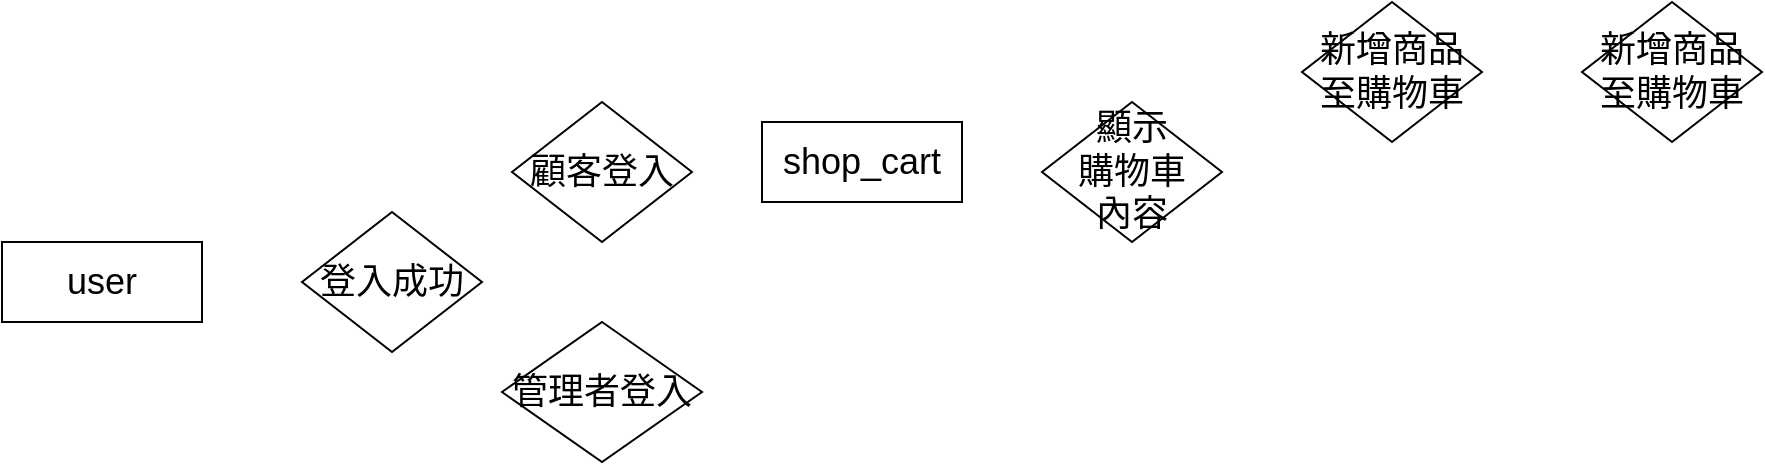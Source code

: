 <mxfile version="20.5.1" type="github">
  <diagram id="kFOTnbfPuyiyp_aMae8p" name="Page-1">
    <mxGraphModel dx="868" dy="482" grid="1" gridSize="10" guides="1" tooltips="1" connect="1" arrows="1" fold="1" page="1" pageScale="1" pageWidth="827" pageHeight="1169" math="0" shadow="0">
      <root>
        <mxCell id="0" />
        <mxCell id="1" parent="0" />
        <mxCell id="wisTz4SjFv2RytTbGVDD-1" value="&lt;font style=&quot;font-size: 18px;&quot;&gt;user&lt;/font&gt;" style="rounded=0;whiteSpace=wrap;html=1;" vertex="1" parent="1">
          <mxGeometry x="50" y="170" width="100" height="40" as="geometry" />
        </mxCell>
        <mxCell id="wisTz4SjFv2RytTbGVDD-2" value="登入成功" style="rhombus;whiteSpace=wrap;html=1;fontSize=18;" vertex="1" parent="1">
          <mxGeometry x="200" y="155" width="90" height="70" as="geometry" />
        </mxCell>
        <mxCell id="wisTz4SjFv2RytTbGVDD-4" value="管理者登入" style="rhombus;whiteSpace=wrap;html=1;fontSize=18;" vertex="1" parent="1">
          <mxGeometry x="300" y="210" width="100" height="70" as="geometry" />
        </mxCell>
        <mxCell id="wisTz4SjFv2RytTbGVDD-5" value="顧客登入" style="rhombus;whiteSpace=wrap;html=1;fontSize=18;" vertex="1" parent="1">
          <mxGeometry x="305" y="100" width="90" height="70" as="geometry" />
        </mxCell>
        <mxCell id="wisTz4SjFv2RytTbGVDD-7" value="&lt;span style=&quot;font-size: 18px;&quot;&gt;shop_cart&lt;/span&gt;" style="rounded=0;whiteSpace=wrap;html=1;" vertex="1" parent="1">
          <mxGeometry x="430" y="110" width="100" height="40" as="geometry" />
        </mxCell>
        <mxCell id="wisTz4SjFv2RytTbGVDD-8" value="顯示&lt;br&gt;購物車&lt;br&gt;內容" style="rhombus;whiteSpace=wrap;html=1;fontSize=18;" vertex="1" parent="1">
          <mxGeometry x="570" y="100" width="90" height="70" as="geometry" />
        </mxCell>
        <mxCell id="wisTz4SjFv2RytTbGVDD-9" value="新增商品至購物車" style="rhombus;whiteSpace=wrap;html=1;fontSize=18;" vertex="1" parent="1">
          <mxGeometry x="700" y="50" width="90" height="70" as="geometry" />
        </mxCell>
        <mxCell id="wisTz4SjFv2RytTbGVDD-10" value="新增商品至購物車" style="rhombus;whiteSpace=wrap;html=1;fontSize=18;" vertex="1" parent="1">
          <mxGeometry x="840" y="50" width="90" height="70" as="geometry" />
        </mxCell>
      </root>
    </mxGraphModel>
  </diagram>
</mxfile>
